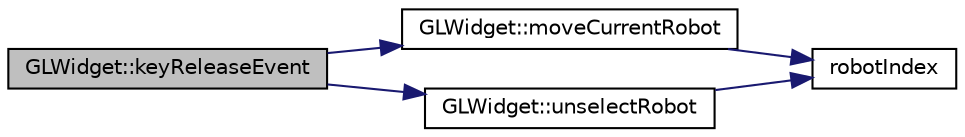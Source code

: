 digraph "GLWidget::keyReleaseEvent"
{
 // INTERACTIVE_SVG=YES
  edge [fontname="Helvetica",fontsize="10",labelfontname="Helvetica",labelfontsize="10"];
  node [fontname="Helvetica",fontsize="10",shape=record];
  rankdir="LR";
  Node1 [label="GLWidget::keyReleaseEvent",height=0.2,width=0.4,color="black", fillcolor="grey75", style="filled", fontcolor="black"];
  Node1 -> Node2 [color="midnightblue",fontsize="10",style="solid",fontname="Helvetica"];
  Node2 [label="GLWidget::moveCurrentRobot",height=0.2,width=0.4,color="black", fillcolor="white", style="filled",URL="$da/d10/class_g_l_widget.html#a9adc19f9b265b9928df71234d9811523"];
  Node2 -> Node3 [color="midnightblue",fontsize="10",style="solid",fontname="Helvetica"];
  Node3 [label="robotIndex",height=0.2,width=0.4,color="black", fillcolor="white", style="filled",URL="$d4/d4c/sslworld_8h.html#adc28e5d519f95cbce6aed7c31e2053a0"];
  Node1 -> Node4 [color="midnightblue",fontsize="10",style="solid",fontname="Helvetica"];
  Node4 [label="GLWidget::unselectRobot",height=0.2,width=0.4,color="black", fillcolor="white", style="filled",URL="$da/d10/class_g_l_widget.html#a29c722f87b1ee441f030148e1bc20e72"];
  Node4 -> Node3 [color="midnightblue",fontsize="10",style="solid",fontname="Helvetica"];
}
